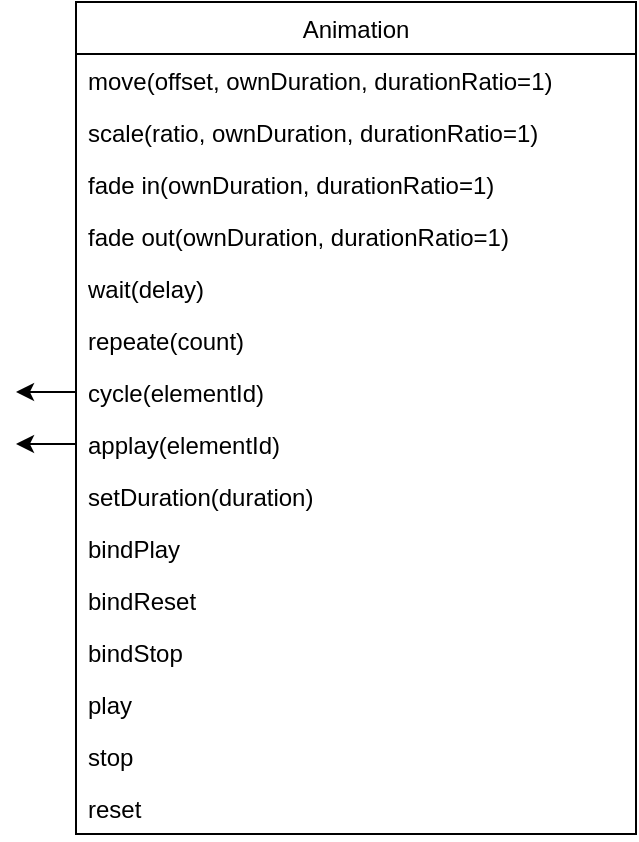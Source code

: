 <mxfile version="13.7.3" type="device"><diagram id="wl8tUlubAMygSNkff6y1" name="Страница 1"><mxGraphModel dx="599" dy="359" grid="1" gridSize="10" guides="1" tooltips="1" connect="1" arrows="1" fold="1" page="1" pageScale="1" pageWidth="1169" pageHeight="827" math="0" shadow="0"><root><mxCell id="0"/><mxCell id="1" parent="0"/><mxCell id="Cop14gAyWHB99ff621Le-2" value="Animation" style="swimlane;fontStyle=0;childLayout=stackLayout;horizontal=1;startSize=26;fillColor=none;horizontalStack=0;resizeParent=1;resizeParentMax=0;resizeLast=0;collapsible=1;marginBottom=0;" parent="1" vertex="1"><mxGeometry x="280" y="40" width="280" height="416" as="geometry"/></mxCell><mxCell id="Cop14gAyWHB99ff621Le-3" value="move(offset, ownDuration, durationRatio=1)" style="text;strokeColor=none;fillColor=none;align=left;verticalAlign=top;spacingLeft=4;spacingRight=4;overflow=hidden;rotatable=0;points=[[0,0.5],[1,0.5]];portConstraint=eastwest;" parent="Cop14gAyWHB99ff621Le-2" vertex="1"><mxGeometry y="26" width="280" height="26" as="geometry"/></mxCell><mxCell id="Cop14gAyWHB99ff621Le-4" value="scale(ratio, ownDuration, durationRatio=1)" style="text;strokeColor=none;fillColor=none;align=left;verticalAlign=top;spacingLeft=4;spacingRight=4;overflow=hidden;rotatable=0;points=[[0,0.5],[1,0.5]];portConstraint=eastwest;" parent="Cop14gAyWHB99ff621Le-2" vertex="1"><mxGeometry y="52" width="280" height="26" as="geometry"/></mxCell><mxCell id="Cop14gAyWHB99ff621Le-5" value="fade in(ownDuration, durationRatio=1)" style="text;strokeColor=none;fillColor=none;align=left;verticalAlign=top;spacingLeft=4;spacingRight=4;overflow=hidden;rotatable=0;points=[[0,0.5],[1,0.5]];portConstraint=eastwest;" parent="Cop14gAyWHB99ff621Le-2" vertex="1"><mxGeometry y="78" width="280" height="26" as="geometry"/></mxCell><mxCell id="Cop14gAyWHB99ff621Le-6" value="fade out(ownDuration, durationRatio=1)" style="text;strokeColor=none;fillColor=none;align=left;verticalAlign=top;spacingLeft=4;spacingRight=4;overflow=hidden;rotatable=0;points=[[0,0.5],[1,0.5]];portConstraint=eastwest;" parent="Cop14gAyWHB99ff621Le-2" vertex="1"><mxGeometry y="104" width="280" height="26" as="geometry"/></mxCell><mxCell id="Cop14gAyWHB99ff621Le-7" value="wait(delay)" style="text;strokeColor=none;fillColor=none;align=left;verticalAlign=top;spacingLeft=4;spacingRight=4;overflow=hidden;rotatable=0;points=[[0,0.5],[1,0.5]];portConstraint=eastwest;" parent="Cop14gAyWHB99ff621Le-2" vertex="1"><mxGeometry y="130" width="280" height="26" as="geometry"/></mxCell><mxCell id="Cop14gAyWHB99ff621Le-8" value="repeate(count)" style="text;strokeColor=none;fillColor=none;align=left;verticalAlign=top;spacingLeft=4;spacingRight=4;overflow=hidden;rotatable=0;points=[[0,0.5],[1,0.5]];portConstraint=eastwest;" parent="Cop14gAyWHB99ff621Le-2" vertex="1"><mxGeometry y="156" width="280" height="26" as="geometry"/></mxCell><mxCell id="Cop14gAyWHB99ff621Le-9" value="cycle(elementId)" style="text;strokeColor=none;fillColor=none;align=left;verticalAlign=top;spacingLeft=4;spacingRight=4;overflow=hidden;rotatable=0;points=[[0,0.5],[1,0.5]];portConstraint=eastwest;" parent="Cop14gAyWHB99ff621Le-2" vertex="1"><mxGeometry y="182" width="280" height="26" as="geometry"/></mxCell><mxCell id="Cop14gAyWHB99ff621Le-43" value="applay(elementId)" style="text;strokeColor=none;fillColor=none;align=left;verticalAlign=top;spacingLeft=4;spacingRight=4;overflow=hidden;rotatable=0;points=[[0,0.5],[1,0.5]];portConstraint=eastwest;" parent="Cop14gAyWHB99ff621Le-2" vertex="1"><mxGeometry y="208" width="280" height="26" as="geometry"/></mxCell><mxCell id="Cop14gAyWHB99ff621Le-44" value="setDuration(duration)" style="text;strokeColor=none;fillColor=none;align=left;verticalAlign=top;spacingLeft=4;spacingRight=4;overflow=hidden;rotatable=0;points=[[0,0.5],[1,0.5]];portConstraint=eastwest;" parent="Cop14gAyWHB99ff621Le-2" vertex="1"><mxGeometry y="234" width="280" height="26" as="geometry"/></mxCell><mxCell id="Cop14gAyWHB99ff621Le-76" value="bindPlay" style="text;strokeColor=none;fillColor=none;align=left;verticalAlign=top;spacingLeft=4;spacingRight=4;overflow=hidden;rotatable=0;points=[[0,0.5],[1,0.5]];portConstraint=eastwest;" parent="Cop14gAyWHB99ff621Le-2" vertex="1"><mxGeometry y="260" width="280" height="26" as="geometry"/></mxCell><mxCell id="Cop14gAyWHB99ff621Le-77" value="bindReset&#10;" style="text;strokeColor=none;fillColor=none;align=left;verticalAlign=top;spacingLeft=4;spacingRight=4;overflow=hidden;rotatable=0;points=[[0,0.5],[1,0.5]];portConstraint=eastwest;" parent="Cop14gAyWHB99ff621Le-2" vertex="1"><mxGeometry y="286" width="280" height="26" as="geometry"/></mxCell><mxCell id="Cop14gAyWHB99ff621Le-78" value="bindStop" style="text;strokeColor=none;fillColor=none;align=left;verticalAlign=top;spacingLeft=4;spacingRight=4;overflow=hidden;rotatable=0;points=[[0,0.5],[1,0.5]];portConstraint=eastwest;" parent="Cop14gAyWHB99ff621Le-2" vertex="1"><mxGeometry y="312" width="280" height="26" as="geometry"/></mxCell><mxCell id="NeeqBH2jcKJVYRnJGz8e-1" value="play" style="text;strokeColor=none;fillColor=none;align=left;verticalAlign=top;spacingLeft=4;spacingRight=4;overflow=hidden;rotatable=0;points=[[0,0.5],[1,0.5]];portConstraint=eastwest;" vertex="1" parent="Cop14gAyWHB99ff621Le-2"><mxGeometry y="338" width="280" height="26" as="geometry"/></mxCell><mxCell id="NeeqBH2jcKJVYRnJGz8e-2" value="stop" style="text;strokeColor=none;fillColor=none;align=left;verticalAlign=top;spacingLeft=4;spacingRight=4;overflow=hidden;rotatable=0;points=[[0,0.5],[1,0.5]];portConstraint=eastwest;" vertex="1" parent="Cop14gAyWHB99ff621Le-2"><mxGeometry y="364" width="280" height="26" as="geometry"/></mxCell><mxCell id="NeeqBH2jcKJVYRnJGz8e-3" value="reset" style="text;strokeColor=none;fillColor=none;align=left;verticalAlign=top;spacingLeft=4;spacingRight=4;overflow=hidden;rotatable=0;points=[[0,0.5],[1,0.5]];portConstraint=eastwest;" vertex="1" parent="Cop14gAyWHB99ff621Le-2"><mxGeometry y="390" width="280" height="26" as="geometry"/></mxCell><mxCell id="Cop14gAyWHB99ff621Le-74" style="edgeStyle=orthogonalEdgeStyle;rounded=0;orthogonalLoop=1;jettySize=auto;html=1;" parent="1" source="Cop14gAyWHB99ff621Le-9" edge="1"><mxGeometry relative="1" as="geometry"><mxPoint x="250" y="235" as="targetPoint"/></mxGeometry></mxCell><mxCell id="Cop14gAyWHB99ff621Le-75" style="edgeStyle=orthogonalEdgeStyle;rounded=0;orthogonalLoop=1;jettySize=auto;html=1;" parent="1" source="Cop14gAyWHB99ff621Le-43" edge="1"><mxGeometry relative="1" as="geometry"><mxPoint x="250" y="261" as="targetPoint"/></mxGeometry></mxCell></root></mxGraphModel></diagram></mxfile>